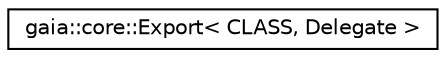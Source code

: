 digraph G
{
  edge [fontname="Helvetica",fontsize="10",labelfontname="Helvetica",labelfontsize="10"];
  node [fontname="Helvetica",fontsize="10",shape=record];
  rankdir=LR;
  Node1 [label="gaia::core::Export\< CLASS, Delegate \>",height=0.2,width=0.4,color="black", fillcolor="white", style="filled",URL="$d9/d84/classgaia_1_1core_1_1_export_3_01_c_l_a_s_s_00_01_delegate_01_4.html"];
}
